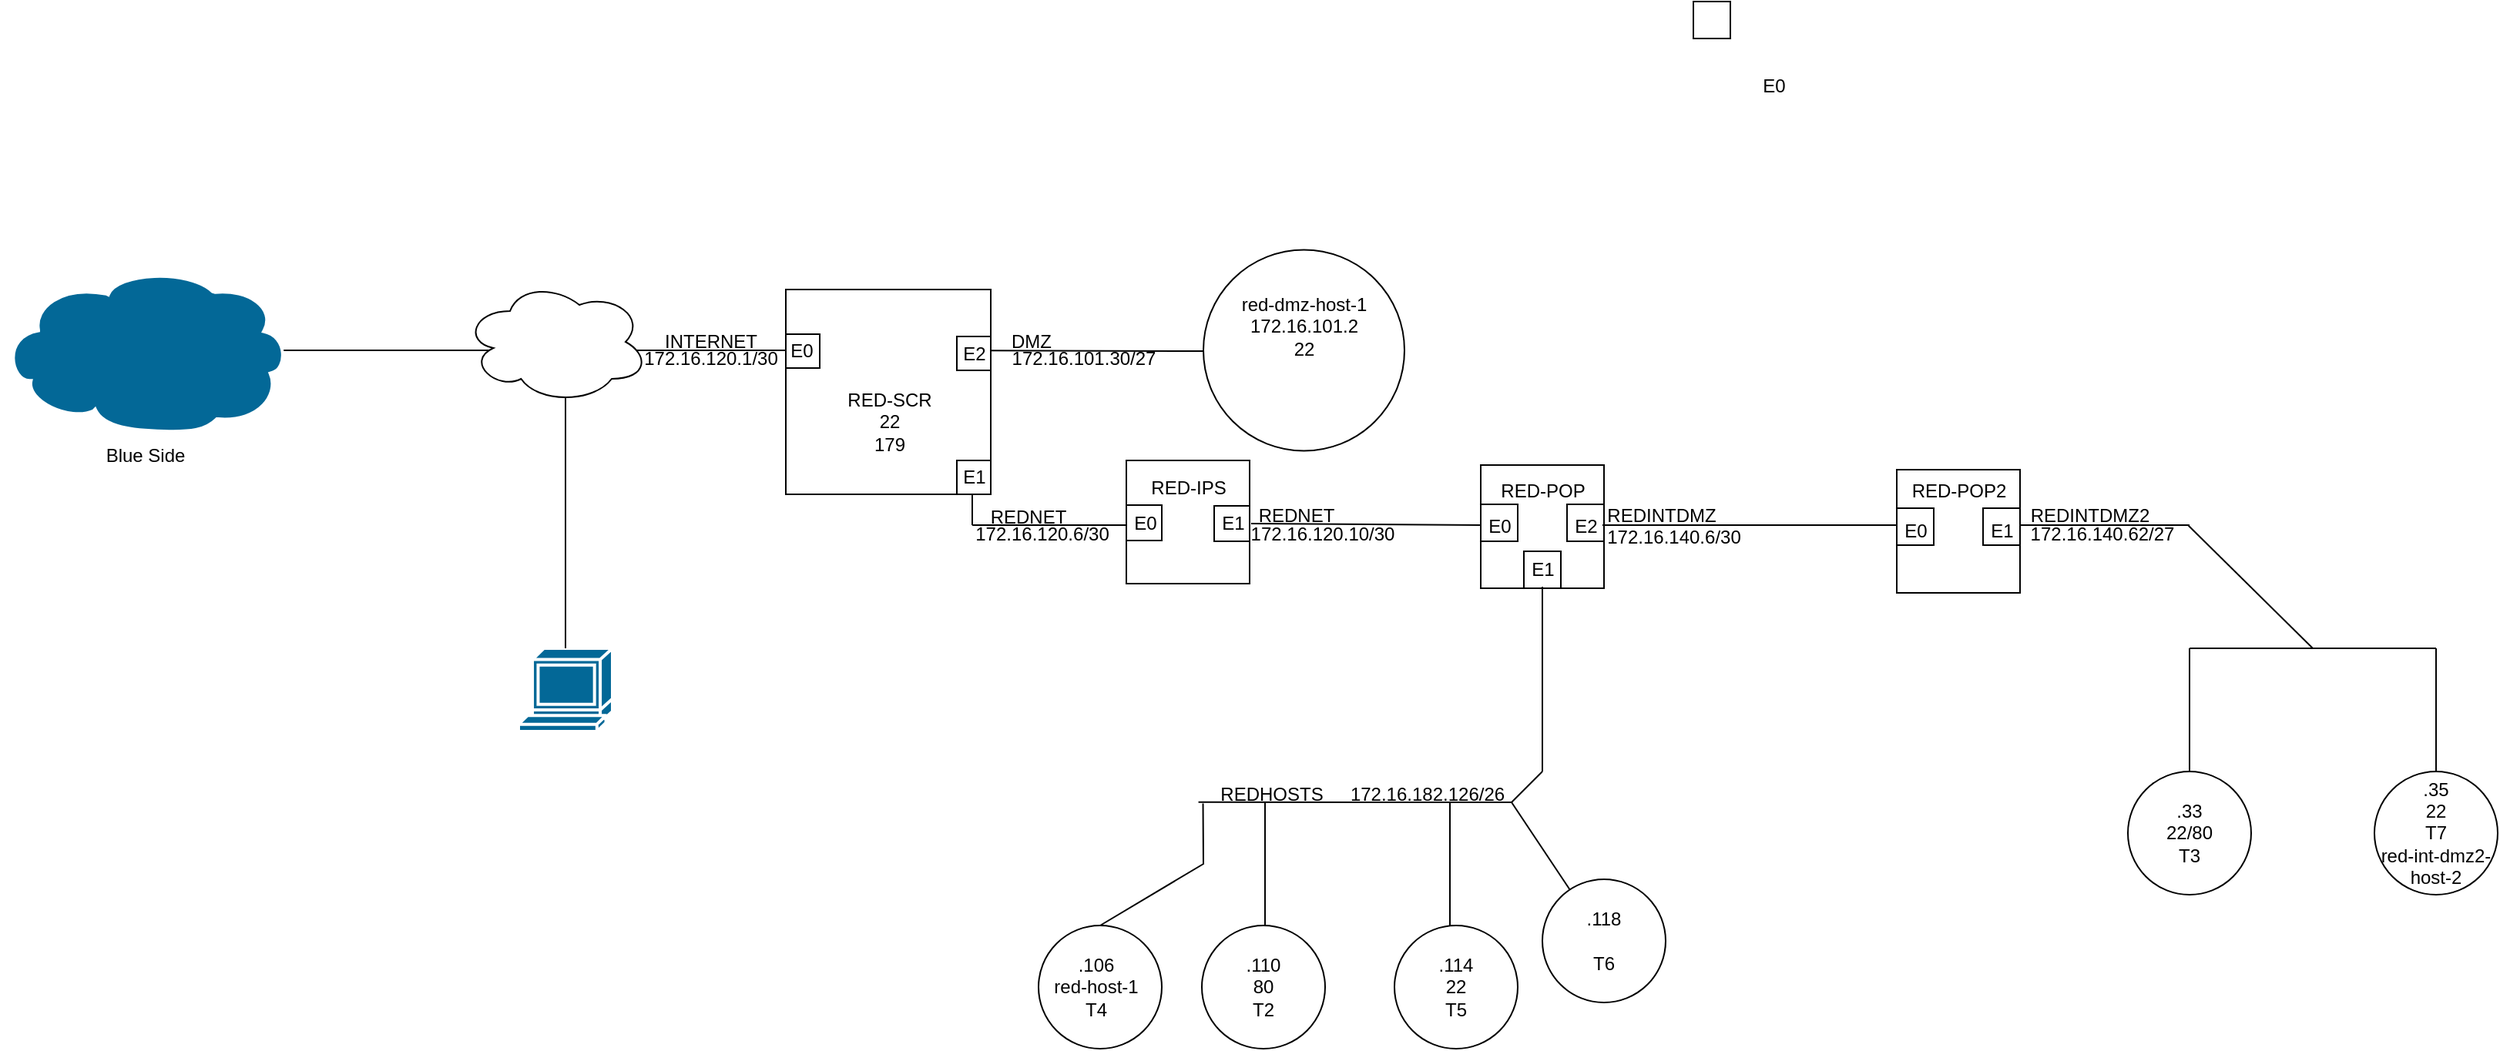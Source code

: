 <mxfile version="20.6.2" type="github"><diagram id="MqnQ2FY48Ctu1-HYginR" name="Page-1"><mxGraphModel dx="1395" dy="1362" grid="1" gridSize="10" guides="1" tooltips="1" connect="1" arrows="1" fold="1" page="1" pageScale="1" pageWidth="850" pageHeight="1100" math="0" shadow="0"><root><mxCell id="0"/><mxCell id="1" parent="0"/><mxCell id="tHc0ppeaC3S4XZ1YAZVC-57" value="" style="endArrow=none;html=1;rounded=0;entryX=0.475;entryY=0.2;entryDx=0;entryDy=0;entryPerimeter=0;" edge="1" parent="1" target="tHc0ppeaC3S4XZ1YAZVC-39"><mxGeometry width="50" height="50" relative="1" as="geometry"><mxPoint x="650" y="520" as="sourcePoint"/><mxPoint x="690" y="570" as="targetPoint"/></mxGeometry></mxCell><mxCell id="tHc0ppeaC3S4XZ1YAZVC-53" value="" style="whiteSpace=wrap;html=1;aspect=fixed;" vertex="1" parent="1"><mxGeometry x="529" y="397.5" width="22" height="22" as="geometry"/></mxCell><mxCell id="tHc0ppeaC3S4XZ1YAZVC-13" value="" style="shape=mxgraph.cisco.computers_and_peripherals.terminal;sketch=0;html=1;pointerEvents=1;dashed=0;fillColor=#036897;strokeColor=#ffffff;strokeWidth=2;verticalLabelPosition=bottom;verticalAlign=top;align=center;outlineConnect=0;" vertex="1" parent="1"><mxGeometry x="355.5" y="600" width="61" height="54" as="geometry"/></mxCell><mxCell id="tHc0ppeaC3S4XZ1YAZVC-14" value="" style="endArrow=none;html=1;rounded=0;entryX=0.5;entryY=1;entryDx=0;entryDy=0;entryPerimeter=0;exitX=0.5;exitY=0;exitDx=0;exitDy=0;exitPerimeter=0;" edge="1" parent="1" source="tHc0ppeaC3S4XZ1YAZVC-13"><mxGeometry width="50" height="50" relative="1" as="geometry"><mxPoint x="380" y="580" as="sourcePoint"/><mxPoint x="386" y="433" as="targetPoint"/></mxGeometry></mxCell><mxCell id="tHc0ppeaC3S4XZ1YAZVC-16" value="" style="endArrow=none;html=1;rounded=0;entryX=0;entryY=0.5;entryDx=0;entryDy=0;entryPerimeter=0;exitX=0.98;exitY=0.5;exitDx=0;exitDy=0;exitPerimeter=0;" edge="1" parent="1" source="tHc0ppeaC3S4XZ1YAZVC-17"><mxGeometry width="50" height="50" relative="1" as="geometry"><mxPoint x="250" y="430" as="sourcePoint"/><mxPoint x="347" y="406.5" as="targetPoint"/></mxGeometry></mxCell><mxCell id="tHc0ppeaC3S4XZ1YAZVC-17" value="" style="shape=mxgraph.cisco.storage.cloud;sketch=0;html=1;pointerEvents=1;dashed=0;fillColor=#036897;strokeColor=#ffffff;strokeWidth=2;verticalLabelPosition=bottom;verticalAlign=top;align=center;outlineConnect=0;" vertex="1" parent="1"><mxGeometry x="20" y="353.5" width="186" height="106" as="geometry"/></mxCell><mxCell id="tHc0ppeaC3S4XZ1YAZVC-22" value="" style="endArrow=none;html=1;rounded=0;exitX=1;exitY=0.5;exitDx=0;exitDy=0;exitPerimeter=0;entryX=0;entryY=0.5;entryDx=0;entryDy=0;entryPerimeter=0;" edge="1" parent="1"><mxGeometry width="50" height="50" relative="1" as="geometry"><mxPoint x="425" y="406.5" as="sourcePoint"/><mxPoint x="530" y="406.5" as="targetPoint"/></mxGeometry></mxCell><mxCell id="tHc0ppeaC3S4XZ1YAZVC-25" value="Blue Side" style="text;html=1;resizable=0;autosize=1;align=center;verticalAlign=middle;points=[];fillColor=none;strokeColor=none;rounded=0;" vertex="1" parent="1"><mxGeometry x="78" y="459.5" width="70" height="30" as="geometry"/></mxCell><mxCell id="tHc0ppeaC3S4XZ1YAZVC-28" value="" style="endArrow=none;html=1;rounded=0;exitX=1;exitY=0.5;exitDx=0;exitDy=0;exitPerimeter=0;" edge="1" parent="1"><mxGeometry width="50" height="50" relative="1" as="geometry"><mxPoint x="608" y="406.5" as="sourcePoint"/><mxPoint x="800" y="407" as="targetPoint"/></mxGeometry></mxCell><mxCell id="tHc0ppeaC3S4XZ1YAZVC-30" value="" style="whiteSpace=wrap;html=1;aspect=fixed;" vertex="1" parent="1"><mxGeometry x="529" y="367" width="133" height="133" as="geometry"/></mxCell><mxCell id="tHc0ppeaC3S4XZ1YAZVC-31" value="" style="ellipse;whiteSpace=wrap;html=1;aspect=fixed;" vertex="1" parent="1"><mxGeometry x="800" y="341.25" width="130.5" height="130.5" as="geometry"/></mxCell><mxCell id="tHc0ppeaC3S4XZ1YAZVC-35" value="red-dmz-host-1&lt;br&gt;172.16.101.2&lt;br&gt;22" style="text;html=1;resizable=0;autosize=1;align=center;verticalAlign=middle;points=[];fillColor=none;strokeColor=none;rounded=0;" vertex="1" parent="1"><mxGeometry x="815.25" y="361.25" width="100" height="60" as="geometry"/></mxCell><mxCell id="tHc0ppeaC3S4XZ1YAZVC-40" value="REDNET" style="text;html=1;resizable=0;autosize=1;align=center;verticalAlign=middle;points=[];fillColor=none;strokeColor=none;rounded=0;" vertex="1" parent="1"><mxGeometry x="650.5" y="500" width="70" height="30" as="geometry"/></mxCell><mxCell id="tHc0ppeaC3S4XZ1YAZVC-41" value="172.16.120.1/30" style="text;html=1;resizable=0;autosize=1;align=center;verticalAlign=middle;points=[];fillColor=none;strokeColor=none;rounded=0;" vertex="1" parent="1"><mxGeometry x="425" y="396.5" width="110" height="30" as="geometry"/></mxCell><mxCell id="tHc0ppeaC3S4XZ1YAZVC-24" value="RED-SCR&lt;br&gt;22&lt;br&gt;179" style="text;html=1;resizable=0;autosize=1;align=center;verticalAlign=middle;points=[];fillColor=none;strokeColor=none;rounded=0;" vertex="1" parent="1"><mxGeometry x="555.5" y="423" width="80" height="60" as="geometry"/></mxCell><mxCell id="tHc0ppeaC3S4XZ1YAZVC-43" value="" style="whiteSpace=wrap;html=1;aspect=fixed;" vertex="1" parent="1"><mxGeometry x="640" y="397.5" width="22" height="22" as="geometry"/></mxCell><mxCell id="tHc0ppeaC3S4XZ1YAZVC-44" value="E2" style="text;html=1;resizable=0;autosize=1;align=center;verticalAlign=middle;points=[];fillColor=none;strokeColor=none;rounded=0;" vertex="1" parent="1"><mxGeometry x="631" y="393.5" width="40" height="30" as="geometry"/></mxCell><mxCell id="tHc0ppeaC3S4XZ1YAZVC-45" value="172.16.101.30/27" style="text;html=1;resizable=0;autosize=1;align=center;verticalAlign=middle;points=[];fillColor=none;strokeColor=none;rounded=0;" vertex="1" parent="1"><mxGeometry x="662" y="396.5" width="120" height="30" as="geometry"/></mxCell><mxCell id="tHc0ppeaC3S4XZ1YAZVC-47" value="DMZ" style="text;html=1;resizable=0;autosize=1;align=center;verticalAlign=middle;points=[];fillColor=none;strokeColor=none;rounded=0;" vertex="1" parent="1"><mxGeometry x="663" y="386" width="50" height="30" as="geometry"/></mxCell><mxCell id="tHc0ppeaC3S4XZ1YAZVC-49" value="" style="ellipse;shape=cloud;whiteSpace=wrap;html=1;" vertex="1" parent="1"><mxGeometry x="320" y="361" width="120" height="80" as="geometry"/></mxCell><mxCell id="tHc0ppeaC3S4XZ1YAZVC-51" value="INTERNET" style="text;html=1;resizable=0;autosize=1;align=center;verticalAlign=middle;points=[];fillColor=none;strokeColor=none;rounded=0;" vertex="1" parent="1"><mxGeometry x="440" y="386" width="80" height="30" as="geometry"/></mxCell><mxCell id="tHc0ppeaC3S4XZ1YAZVC-54" value="" style="whiteSpace=wrap;html=1;aspect=fixed;" vertex="1" parent="1"><mxGeometry x="529" y="396" width="22" height="22" as="geometry"/></mxCell><mxCell id="tHc0ppeaC3S4XZ1YAZVC-55" value="" style="whiteSpace=wrap;html=1;aspect=fixed;" vertex="1" parent="1"><mxGeometry x="640" y="478" width="22" height="22" as="geometry"/></mxCell><mxCell id="tHc0ppeaC3S4XZ1YAZVC-50" value="E0" style="text;html=1;resizable=0;autosize=1;align=center;verticalAlign=middle;points=[];fillColor=none;strokeColor=none;rounded=0;" vertex="1" parent="1"><mxGeometry x="519" y="391.5" width="40" height="30" as="geometry"/></mxCell><mxCell id="tHc0ppeaC3S4XZ1YAZVC-39" value="E1" style="text;html=1;resizable=0;autosize=1;align=center;verticalAlign=middle;points=[];fillColor=none;strokeColor=none;rounded=0;" vertex="1" parent="1"><mxGeometry x="631" y="474" width="40" height="30" as="geometry"/></mxCell><mxCell id="tHc0ppeaC3S4XZ1YAZVC-58" value="" style="endArrow=none;html=1;rounded=0;" edge="1" parent="1"><mxGeometry width="50" height="50" relative="1" as="geometry"><mxPoint x="650" y="520" as="sourcePoint"/><mxPoint x="750" y="520" as="targetPoint"/></mxGeometry></mxCell><mxCell id="tHc0ppeaC3S4XZ1YAZVC-59" value="172.16.120.6/30" style="text;html=1;resizable=0;autosize=1;align=center;verticalAlign=middle;points=[];fillColor=none;strokeColor=none;rounded=0;" vertex="1" parent="1"><mxGeometry x="640" y="511" width="110" height="30" as="geometry"/></mxCell><mxCell id="tHc0ppeaC3S4XZ1YAZVC-61" value="" style="whiteSpace=wrap;html=1;aspect=fixed;" vertex="1" parent="1"><mxGeometry x="750" y="478" width="80" height="80" as="geometry"/></mxCell><mxCell id="tHc0ppeaC3S4XZ1YAZVC-62" value="RED-IPS" style="text;html=1;resizable=0;autosize=1;align=center;verticalAlign=middle;points=[];fillColor=none;strokeColor=none;rounded=0;" vertex="1" parent="1"><mxGeometry x="755" y="481" width="70" height="30" as="geometry"/></mxCell><mxCell id="tHc0ppeaC3S4XZ1YAZVC-63" value="" style="whiteSpace=wrap;html=1;aspect=fixed;" vertex="1" parent="1"><mxGeometry x="750" y="507" width="23" height="23" as="geometry"/></mxCell><mxCell id="tHc0ppeaC3S4XZ1YAZVC-64" value="E0" style="text;html=1;resizable=0;autosize=1;align=center;verticalAlign=middle;points=[];fillColor=none;strokeColor=none;rounded=0;" vertex="1" parent="1"><mxGeometry x="741.5" y="504" width="40" height="30" as="geometry"/></mxCell><mxCell id="tHc0ppeaC3S4XZ1YAZVC-65" value="" style="whiteSpace=wrap;html=1;aspect=fixed;" vertex="1" parent="1"><mxGeometry x="807" y="507.5" width="23" height="23" as="geometry"/></mxCell><mxCell id="tHc0ppeaC3S4XZ1YAZVC-66" value="E1" style="text;html=1;resizable=0;autosize=1;align=center;verticalAlign=middle;points=[];fillColor=none;strokeColor=none;rounded=0;" vertex="1" parent="1"><mxGeometry x="798.5" y="504" width="40" height="30" as="geometry"/></mxCell><mxCell id="tHc0ppeaC3S4XZ1YAZVC-67" value="" style="endArrow=none;html=1;rounded=0;" edge="1" parent="1"><mxGeometry width="50" height="50" relative="1" as="geometry"><mxPoint x="831" y="519" as="sourcePoint"/><mxPoint x="980" y="520" as="targetPoint"/></mxGeometry></mxCell><mxCell id="tHc0ppeaC3S4XZ1YAZVC-68" value="172.16.120.10/30" style="text;html=1;resizable=0;autosize=1;align=center;verticalAlign=middle;points=[];fillColor=none;strokeColor=none;rounded=0;" vertex="1" parent="1"><mxGeometry x="817.25" y="511" width="120" height="30" as="geometry"/></mxCell><mxCell id="tHc0ppeaC3S4XZ1YAZVC-69" value="REDNET" style="text;html=1;resizable=0;autosize=1;align=center;verticalAlign=middle;points=[];fillColor=none;strokeColor=none;rounded=0;" vertex="1" parent="1"><mxGeometry x="825" y="499" width="70" height="30" as="geometry"/></mxCell><mxCell id="tHc0ppeaC3S4XZ1YAZVC-70" value="" style="whiteSpace=wrap;html=1;aspect=fixed;" vertex="1" parent="1"><mxGeometry x="980" y="481" width="80" height="80" as="geometry"/></mxCell><mxCell id="tHc0ppeaC3S4XZ1YAZVC-71" value="RED-POP" style="text;html=1;resizable=0;autosize=1;align=center;verticalAlign=middle;points=[];fillColor=none;strokeColor=none;rounded=0;" vertex="1" parent="1"><mxGeometry x="980" y="483" width="80" height="30" as="geometry"/></mxCell><mxCell id="tHc0ppeaC3S4XZ1YAZVC-72" value="" style="whiteSpace=wrap;html=1;aspect=fixed;" vertex="1" parent="1"><mxGeometry x="980" y="506.5" width="24" height="24" as="geometry"/></mxCell><mxCell id="tHc0ppeaC3S4XZ1YAZVC-73" value="E0" style="text;html=1;resizable=0;autosize=1;align=center;verticalAlign=middle;points=[];fillColor=none;strokeColor=none;rounded=0;" vertex="1" parent="1"><mxGeometry x="972" y="506" width="40" height="30" as="geometry"/></mxCell><mxCell id="tHc0ppeaC3S4XZ1YAZVC-74" value="" style="whiteSpace=wrap;html=1;aspect=fixed;" vertex="1" parent="1"><mxGeometry x="1036" y="506.5" width="24" height="24" as="geometry"/></mxCell><mxCell id="tHc0ppeaC3S4XZ1YAZVC-76" value="" style="whiteSpace=wrap;html=1;aspect=fixed;" vertex="1" parent="1"><mxGeometry x="1008" y="537" width="24" height="24" as="geometry"/></mxCell><mxCell id="tHc0ppeaC3S4XZ1YAZVC-77" value="E2" style="text;html=1;resizable=0;autosize=1;align=center;verticalAlign=middle;points=[];fillColor=none;strokeColor=none;rounded=0;" vertex="1" parent="1"><mxGeometry x="1028" y="506" width="40" height="30" as="geometry"/></mxCell><mxCell id="tHc0ppeaC3S4XZ1YAZVC-75" value="E1" style="text;html=1;resizable=0;autosize=1;align=center;verticalAlign=middle;points=[];fillColor=none;strokeColor=none;rounded=0;" vertex="1" parent="1"><mxGeometry x="1000" y="534" width="40" height="30" as="geometry"/></mxCell><mxCell id="tHc0ppeaC3S4XZ1YAZVC-78" value="" style="endArrow=none;html=1;rounded=0;" edge="1" parent="1"><mxGeometry width="50" height="50" relative="1" as="geometry"><mxPoint x="1059" y="520" as="sourcePoint"/><mxPoint x="1250" y="520" as="targetPoint"/></mxGeometry></mxCell><mxCell id="tHc0ppeaC3S4XZ1YAZVC-79" value="REDINTDMZ" style="text;html=1;resizable=0;autosize=1;align=center;verticalAlign=middle;points=[];fillColor=none;strokeColor=none;rounded=0;" vertex="1" parent="1"><mxGeometry x="1052" y="499" width="90" height="30" as="geometry"/></mxCell><mxCell id="tHc0ppeaC3S4XZ1YAZVC-81" value="172.16.140.6/30" style="text;html=1;resizable=0;autosize=1;align=center;verticalAlign=middle;points=[];fillColor=none;strokeColor=none;rounded=0;" vertex="1" parent="1"><mxGeometry x="1050" y="513" width="110" height="30" as="geometry"/></mxCell><mxCell id="tHc0ppeaC3S4XZ1YAZVC-82" value="" style="endArrow=none;html=1;rounded=0;" edge="1" parent="1"><mxGeometry width="50" height="50" relative="1" as="geometry"><mxPoint x="1020" y="680" as="sourcePoint"/><mxPoint x="1020" y="560" as="targetPoint"/></mxGeometry></mxCell><mxCell id="tHc0ppeaC3S4XZ1YAZVC-83" value="" style="endArrow=none;html=1;rounded=0;" edge="1" parent="1"><mxGeometry width="50" height="50" relative="1" as="geometry"><mxPoint x="1000" y="700" as="sourcePoint"/><mxPoint x="1020" y="680" as="targetPoint"/></mxGeometry></mxCell><mxCell id="tHc0ppeaC3S4XZ1YAZVC-84" value="" style="endArrow=none;html=1;rounded=0;exitX=-0.019;exitY=0.664;exitDx=0;exitDy=0;exitPerimeter=0;" edge="1" parent="1" source="tHc0ppeaC3S4XZ1YAZVC-85"><mxGeometry width="50" height="50" relative="1" as="geometry"><mxPoint x="760" y="700" as="sourcePoint"/><mxPoint x="1000" y="700" as="targetPoint"/></mxGeometry></mxCell><mxCell id="tHc0ppeaC3S4XZ1YAZVC-85" value="REDHOSTS" style="text;html=1;resizable=0;autosize=1;align=center;verticalAlign=middle;points=[];fillColor=none;strokeColor=none;rounded=0;" vertex="1" parent="1"><mxGeometry x="798.5" y="680" width="90" height="30" as="geometry"/></mxCell><mxCell id="tHc0ppeaC3S4XZ1YAZVC-86" value="172.16.182.126/26" style="text;html=1;resizable=0;autosize=1;align=center;verticalAlign=middle;points=[];fillColor=none;strokeColor=none;rounded=0;" vertex="1" parent="1"><mxGeometry x="885" y="680" width="120" height="30" as="geometry"/></mxCell><mxCell id="tHc0ppeaC3S4XZ1YAZVC-88" value="" style="endArrow=none;html=1;rounded=0;entryX=0.014;entryY=0.692;entryDx=0;entryDy=0;entryPerimeter=0;exitX=0.5;exitY=0;exitDx=0;exitDy=0;" edge="1" parent="1" source="tHc0ppeaC3S4XZ1YAZVC-93" target="tHc0ppeaC3S4XZ1YAZVC-85"><mxGeometry width="50" height="50" relative="1" as="geometry"><mxPoint x="800" y="780" as="sourcePoint"/><mxPoint x="810" y="730" as="targetPoint"/><Array as="points"><mxPoint x="800" y="740"/></Array></mxGeometry></mxCell><mxCell id="tHc0ppeaC3S4XZ1YAZVC-89" value="" style="endArrow=none;html=1;rounded=0;" edge="1" parent="1"><mxGeometry width="50" height="50" relative="1" as="geometry"><mxPoint x="840" y="780" as="sourcePoint"/><mxPoint x="840" y="700" as="targetPoint"/></mxGeometry></mxCell><mxCell id="tHc0ppeaC3S4XZ1YAZVC-91" value="" style="endArrow=none;html=1;rounded=0;" edge="1" parent="1"><mxGeometry width="50" height="50" relative="1" as="geometry"><mxPoint x="1040" y="760" as="sourcePoint"/><mxPoint x="1000" y="700" as="targetPoint"/></mxGeometry></mxCell><mxCell id="tHc0ppeaC3S4XZ1YAZVC-92" value="" style="endArrow=none;html=1;rounded=0;" edge="1" parent="1"><mxGeometry width="50" height="50" relative="1" as="geometry"><mxPoint x="960" y="780" as="sourcePoint"/><mxPoint x="960" y="700" as="targetPoint"/></mxGeometry></mxCell><mxCell id="tHc0ppeaC3S4XZ1YAZVC-93" value="" style="ellipse;whiteSpace=wrap;html=1;aspect=fixed;" vertex="1" parent="1"><mxGeometry x="693" y="780" width="80" height="80" as="geometry"/></mxCell><mxCell id="tHc0ppeaC3S4XZ1YAZVC-94" value=".106&lt;br&gt;red-host-1&lt;br&gt;T4" style="text;html=1;resizable=0;autosize=1;align=center;verticalAlign=middle;points=[];fillColor=none;strokeColor=none;rounded=0;" vertex="1" parent="1"><mxGeometry x="690" y="790" width="80" height="60" as="geometry"/></mxCell><mxCell id="tHc0ppeaC3S4XZ1YAZVC-95" value="" style="whiteSpace=wrap;html=1;aspect=fixed;" vertex="1" parent="1"><mxGeometry x="1250" y="484" width="80" height="80" as="geometry"/></mxCell><mxCell id="tHc0ppeaC3S4XZ1YAZVC-96" value="RED-POP2" style="text;html=1;resizable=0;autosize=1;align=center;verticalAlign=middle;points=[];fillColor=none;strokeColor=none;rounded=0;" vertex="1" parent="1"><mxGeometry x="1250" y="483" width="80" height="30" as="geometry"/></mxCell><mxCell id="tHc0ppeaC3S4XZ1YAZVC-97" value="" style="whiteSpace=wrap;html=1;aspect=fixed;" vertex="1" parent="1"><mxGeometry x="1118" y="180" width="24" height="24" as="geometry"/></mxCell><mxCell id="tHc0ppeaC3S4XZ1YAZVC-98" value="" style="whiteSpace=wrap;html=1;aspect=fixed;" vertex="1" parent="1"><mxGeometry x="1250" y="509" width="24" height="24" as="geometry"/></mxCell><mxCell id="tHc0ppeaC3S4XZ1YAZVC-99" value="" style="whiteSpace=wrap;html=1;aspect=fixed;" vertex="1" parent="1"><mxGeometry x="1306" y="509" width="24" height="24" as="geometry"/></mxCell><mxCell id="tHc0ppeaC3S4XZ1YAZVC-100" value="E0" style="text;html=1;resizable=0;autosize=1;align=center;verticalAlign=middle;points=[];fillColor=none;strokeColor=none;rounded=0;" vertex="1" parent="1"><mxGeometry x="1150" y="220" width="40" height="30" as="geometry"/></mxCell><mxCell id="tHc0ppeaC3S4XZ1YAZVC-101" value="E0" style="text;html=1;resizable=0;autosize=1;align=center;verticalAlign=middle;points=[];fillColor=none;strokeColor=none;rounded=0;" vertex="1" parent="1"><mxGeometry x="1242" y="509" width="40" height="30" as="geometry"/></mxCell><mxCell id="tHc0ppeaC3S4XZ1YAZVC-102" value="E1" style="text;html=1;resizable=0;autosize=1;align=center;verticalAlign=middle;points=[];fillColor=none;strokeColor=none;rounded=0;" vertex="1" parent="1"><mxGeometry x="1298" y="509" width="40" height="30" as="geometry"/></mxCell><mxCell id="tHc0ppeaC3S4XZ1YAZVC-103" value="" style="endArrow=none;html=1;rounded=0;" edge="1" parent="1"><mxGeometry width="50" height="50" relative="1" as="geometry"><mxPoint x="1330" y="520" as="sourcePoint"/><mxPoint x="1440" y="520" as="targetPoint"/></mxGeometry></mxCell><mxCell id="tHc0ppeaC3S4XZ1YAZVC-106" value="REDINTDMZ2" style="text;html=1;resizable=0;autosize=1;align=center;verticalAlign=middle;points=[];fillColor=none;strokeColor=none;rounded=0;" vertex="1" parent="1"><mxGeometry x="1325" y="499" width="100" height="30" as="geometry"/></mxCell><mxCell id="tHc0ppeaC3S4XZ1YAZVC-107" value="172.16.140.62/27" style="text;html=1;resizable=0;autosize=1;align=center;verticalAlign=middle;points=[];fillColor=none;strokeColor=none;rounded=0;" vertex="1" parent="1"><mxGeometry x="1323" y="511" width="120" height="30" as="geometry"/></mxCell><mxCell id="tHc0ppeaC3S4XZ1YAZVC-108" value="" style="endArrow=none;html=1;rounded=0;" edge="1" parent="1"><mxGeometry width="50" height="50" relative="1" as="geometry"><mxPoint x="1439" y="520" as="sourcePoint"/><mxPoint x="1520" y="600" as="targetPoint"/></mxGeometry></mxCell><mxCell id="tHc0ppeaC3S4XZ1YAZVC-109" value="" style="endArrow=none;html=1;rounded=0;" edge="1" parent="1"><mxGeometry width="50" height="50" relative="1" as="geometry"><mxPoint x="1440" y="600" as="sourcePoint"/><mxPoint x="1600" y="600" as="targetPoint"/></mxGeometry></mxCell><mxCell id="tHc0ppeaC3S4XZ1YAZVC-110" value="" style="endArrow=none;html=1;rounded=0;" edge="1" parent="1"><mxGeometry width="50" height="50" relative="1" as="geometry"><mxPoint x="1440" y="680" as="sourcePoint"/><mxPoint x="1440" y="600" as="targetPoint"/></mxGeometry></mxCell><mxCell id="tHc0ppeaC3S4XZ1YAZVC-111" value="" style="endArrow=none;html=1;rounded=0;" edge="1" parent="1"><mxGeometry width="50" height="50" relative="1" as="geometry"><mxPoint x="1600" y="680" as="sourcePoint"/><mxPoint x="1600" y="600" as="targetPoint"/></mxGeometry></mxCell><mxCell id="tHc0ppeaC3S4XZ1YAZVC-112" value=".33&lt;br&gt;22/80&lt;br&gt;T3" style="ellipse;whiteSpace=wrap;html=1;aspect=fixed;" vertex="1" parent="1"><mxGeometry x="1400" y="680" width="80" height="80" as="geometry"/></mxCell><mxCell id="tHc0ppeaC3S4XZ1YAZVC-114" value=".35&lt;br&gt;22&lt;br&gt;T7&lt;br&gt;red-int-dmz2-host-2" style="ellipse;whiteSpace=wrap;html=1;aspect=fixed;" vertex="1" parent="1"><mxGeometry x="1560" y="680" width="80" height="80" as="geometry"/></mxCell><mxCell id="tHc0ppeaC3S4XZ1YAZVC-115" value=".110&lt;br&gt;80&lt;br&gt;T2" style="ellipse;whiteSpace=wrap;html=1;aspect=fixed;" vertex="1" parent="1"><mxGeometry x="799" y="780" width="80" height="80" as="geometry"/></mxCell><mxCell id="tHc0ppeaC3S4XZ1YAZVC-116" value=".114&lt;br&gt;22&lt;br&gt;T5" style="ellipse;whiteSpace=wrap;html=1;aspect=fixed;" vertex="1" parent="1"><mxGeometry x="924" y="780" width="80" height="80" as="geometry"/></mxCell><mxCell id="tHc0ppeaC3S4XZ1YAZVC-117" value=".118&lt;br&gt;&lt;br&gt;T6" style="ellipse;whiteSpace=wrap;html=1;aspect=fixed;" vertex="1" parent="1"><mxGeometry x="1020" y="750" width="80" height="80" as="geometry"/></mxCell></root></mxGraphModel></diagram></mxfile>